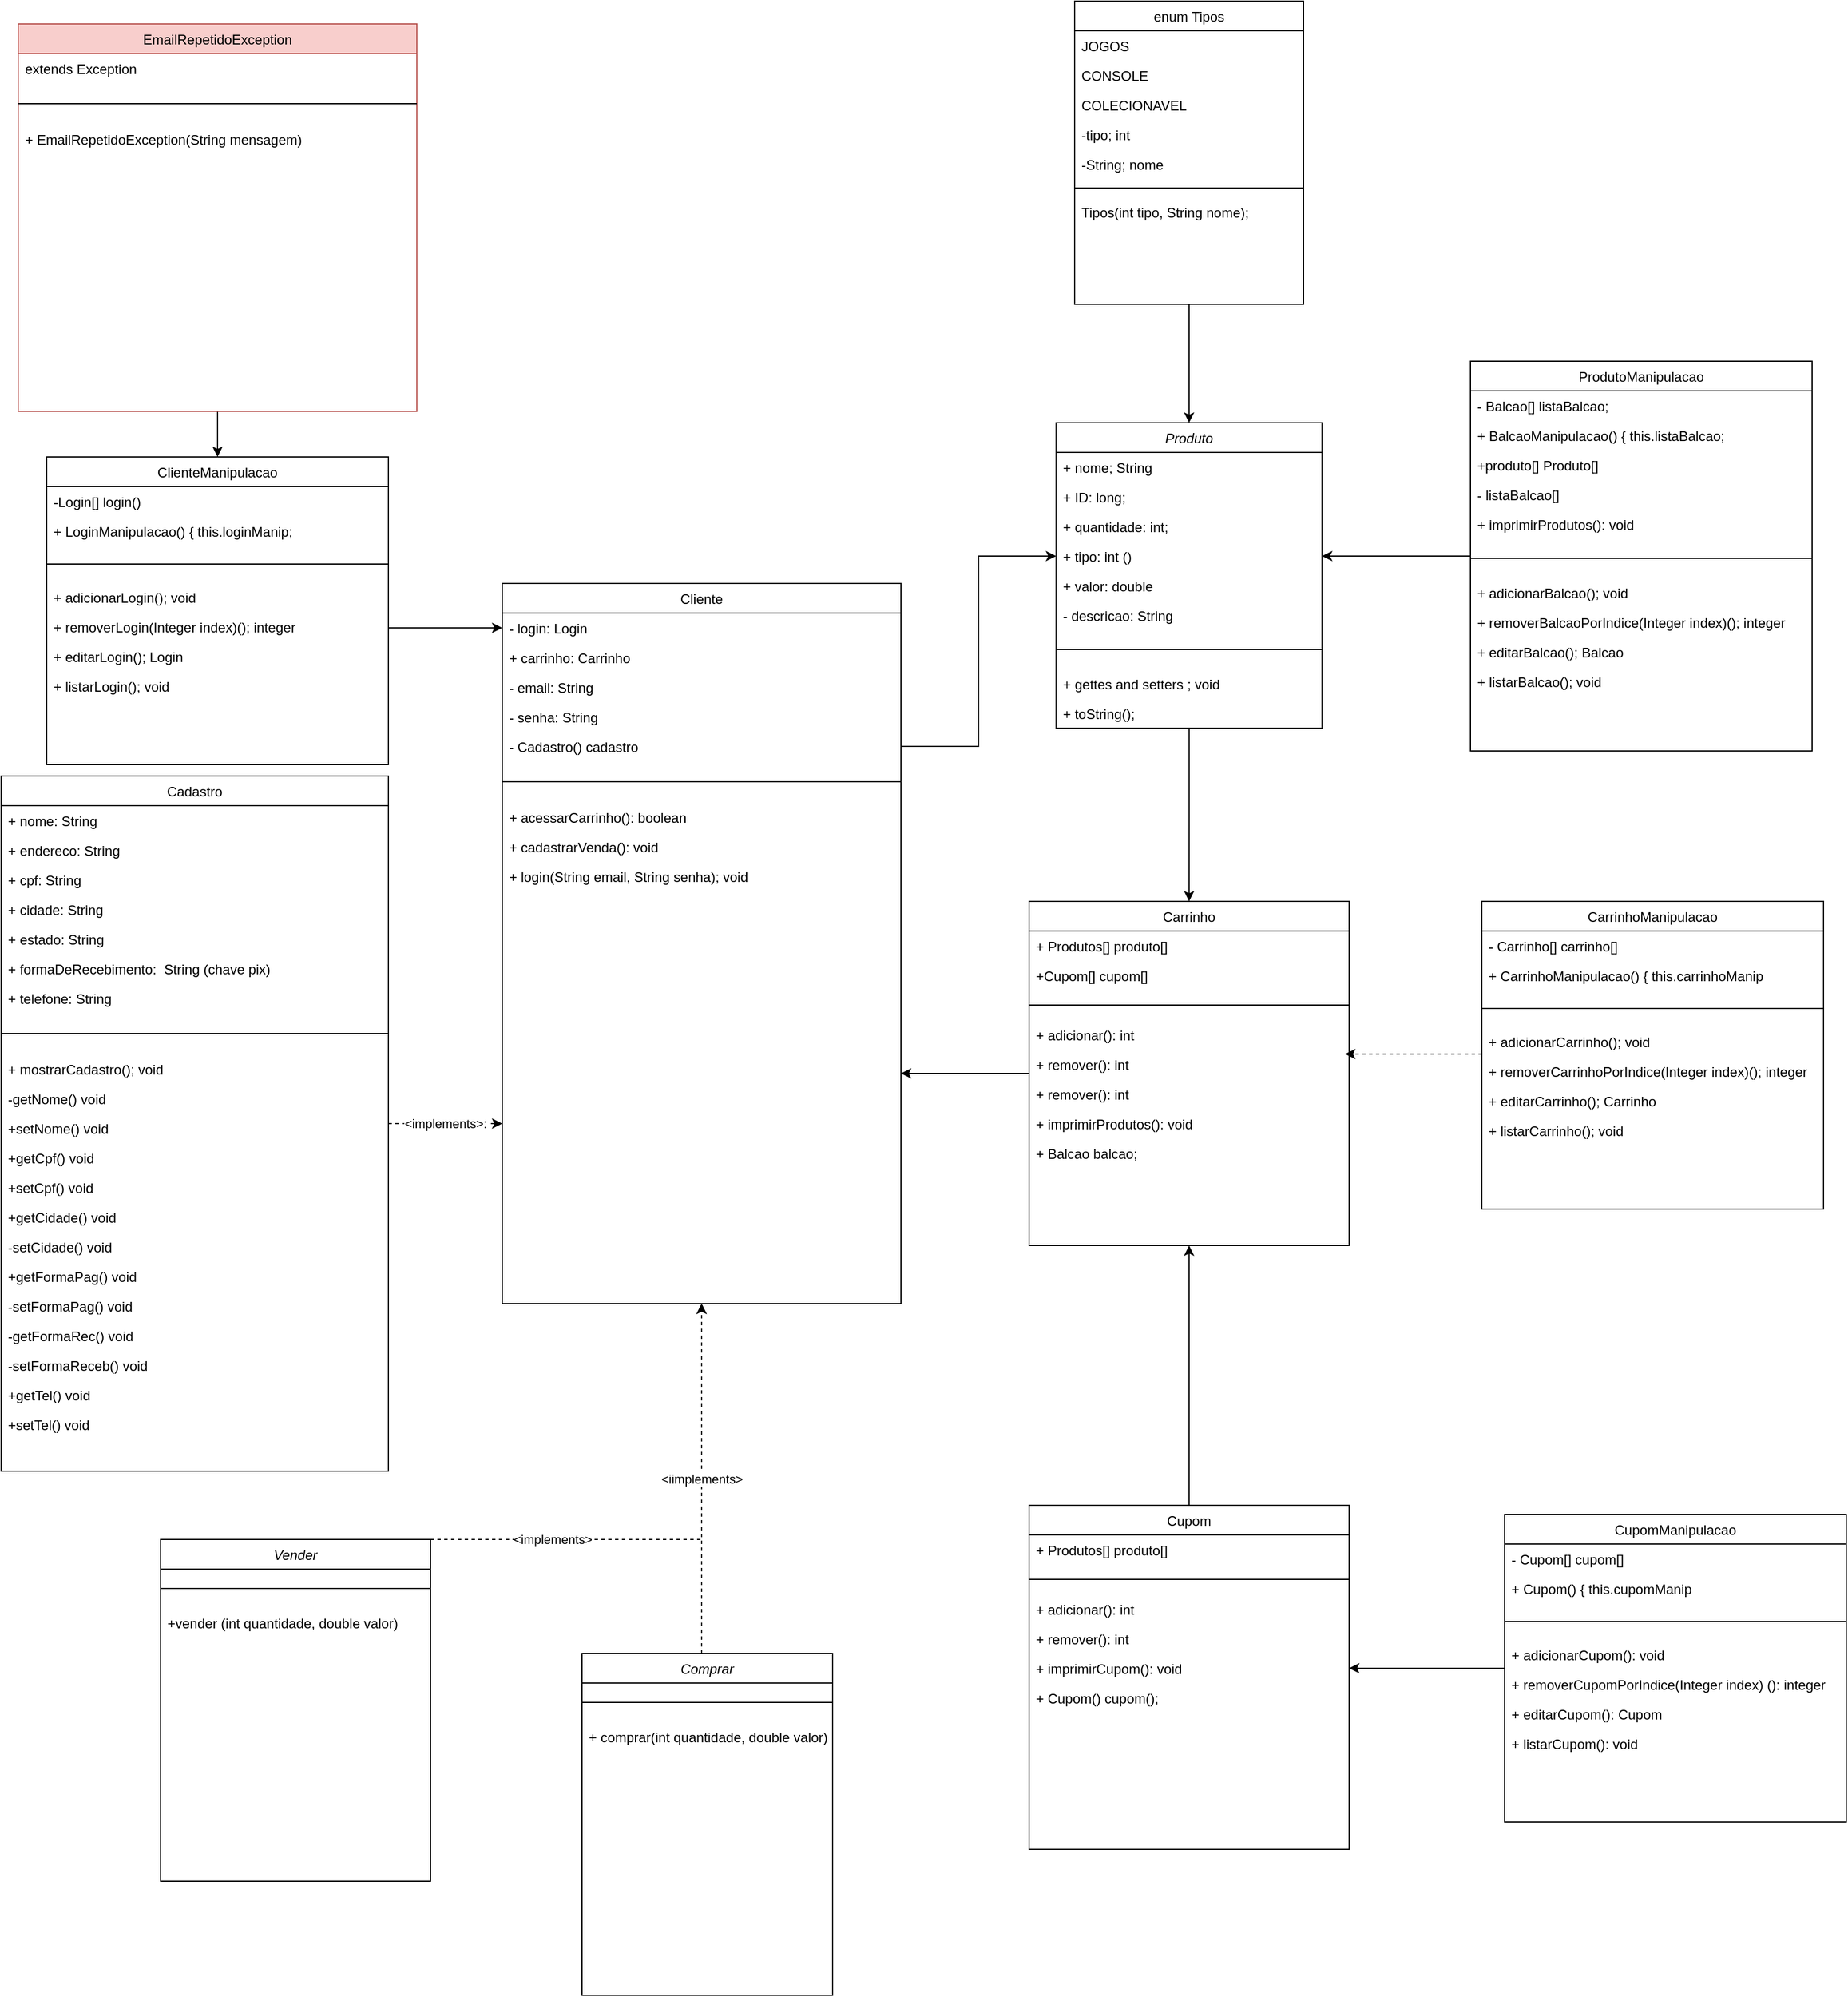 <mxfile version="20.4.0" type="github">
  <diagram id="C5RBs43oDa-KdzZeNtuy" name="Page-1">
    <mxGraphModel dx="4691" dy="3228" grid="1" gridSize="10" guides="1" tooltips="1" connect="1" arrows="1" fold="1" page="1" pageScale="1" pageWidth="3300" pageHeight="2339" math="0" shadow="0">
      <root>
        <mxCell id="WIyWlLk6GJQsqaUBKTNV-0" />
        <mxCell id="WIyWlLk6GJQsqaUBKTNV-1" parent="WIyWlLk6GJQsqaUBKTNV-0" />
        <mxCell id="kBdst28I5aQ1oTpQg8cU-42" style="edgeStyle=orthogonalEdgeStyle;rounded=0;orthogonalLoop=1;jettySize=auto;html=1;" edge="1" parent="WIyWlLk6GJQsqaUBKTNV-1" source="JkuJIoE7SBukqdG8tUZ_-12">
          <mxGeometry relative="1" as="geometry">
            <mxPoint x="630" y="151" as="targetPoint" />
          </mxGeometry>
        </mxCell>
        <mxCell id="JkuJIoE7SBukqdG8tUZ_-12" value="Carrinho" style="swimlane;fontStyle=0;align=center;verticalAlign=top;childLayout=stackLayout;horizontal=1;startSize=26;horizontalStack=0;resizeParent=1;resizeLast=0;collapsible=1;marginBottom=0;rounded=0;shadow=0;strokeWidth=1;" parent="WIyWlLk6GJQsqaUBKTNV-1" vertex="1">
          <mxGeometry x="742.5" width="281" height="302" as="geometry">
            <mxRectangle x="550" y="140" width="160" height="26" as="alternateBounds" />
          </mxGeometry>
        </mxCell>
        <mxCell id="JkuJIoE7SBukqdG8tUZ_-14" value="+ Produtos[] produto[]" style="text;align=left;verticalAlign=top;spacingLeft=4;spacingRight=4;overflow=hidden;rotatable=0;points=[[0,0.5],[1,0.5]];portConstraint=eastwest;" parent="JkuJIoE7SBukqdG8tUZ_-12" vertex="1">
          <mxGeometry y="26" width="281" height="26" as="geometry" />
        </mxCell>
        <mxCell id="kBdst28I5aQ1oTpQg8cU-58" value="+Cupom[] cupom[]" style="text;align=left;verticalAlign=top;spacingLeft=4;spacingRight=4;overflow=hidden;rotatable=0;points=[[0,0.5],[1,0.5]];portConstraint=eastwest;" vertex="1" parent="JkuJIoE7SBukqdG8tUZ_-12">
          <mxGeometry y="52" width="281" height="26" as="geometry" />
        </mxCell>
        <mxCell id="JkuJIoE7SBukqdG8tUZ_-16" value="" style="line;html=1;strokeWidth=1;align=left;verticalAlign=middle;spacingTop=-1;spacingLeft=3;spacingRight=3;rotatable=0;labelPosition=right;points=[];portConstraint=eastwest;" parent="JkuJIoE7SBukqdG8tUZ_-12" vertex="1">
          <mxGeometry y="78" width="281" height="26" as="geometry" />
        </mxCell>
        <mxCell id="JkuJIoE7SBukqdG8tUZ_-17" value="+ adicionar(): int" style="text;align=left;verticalAlign=top;spacingLeft=4;spacingRight=4;overflow=hidden;rotatable=0;points=[[0,0.5],[1,0.5]];portConstraint=eastwest;" parent="JkuJIoE7SBukqdG8tUZ_-12" vertex="1">
          <mxGeometry y="104" width="281" height="26" as="geometry" />
        </mxCell>
        <mxCell id="kBdst28I5aQ1oTpQg8cU-73" value="+ remover(): int" style="text;align=left;verticalAlign=top;spacingLeft=4;spacingRight=4;overflow=hidden;rotatable=0;points=[[0,0.5],[1,0.5]];portConstraint=eastwest;" vertex="1" parent="JkuJIoE7SBukqdG8tUZ_-12">
          <mxGeometry y="130" width="281" height="26" as="geometry" />
        </mxCell>
        <mxCell id="JkuJIoE7SBukqdG8tUZ_-18" value="+ remover(): int" style="text;align=left;verticalAlign=top;spacingLeft=4;spacingRight=4;overflow=hidden;rotatable=0;points=[[0,0.5],[1,0.5]];portConstraint=eastwest;" parent="JkuJIoE7SBukqdG8tUZ_-12" vertex="1">
          <mxGeometry y="156" width="281" height="26" as="geometry" />
        </mxCell>
        <mxCell id="JkuJIoE7SBukqdG8tUZ_-19" value="+ imprimirProdutos(): void" style="text;align=left;verticalAlign=top;spacingLeft=4;spacingRight=4;overflow=hidden;rotatable=0;points=[[0,0.5],[1,0.5]];portConstraint=eastwest;" parent="JkuJIoE7SBukqdG8tUZ_-12" vertex="1">
          <mxGeometry y="182" width="281" height="26" as="geometry" />
        </mxCell>
        <mxCell id="iqWXhcP6Gmm81lYTE9qX-54" value="+ Balcao balcao;" style="text;align=left;verticalAlign=top;spacingLeft=4;spacingRight=4;overflow=hidden;rotatable=0;points=[[0,0.5],[1,0.5]];portConstraint=eastwest;" parent="JkuJIoE7SBukqdG8tUZ_-12" vertex="1">
          <mxGeometry y="208" width="281" height="26" as="geometry" />
        </mxCell>
        <mxCell id="kBdst28I5aQ1oTpQg8cU-48" style="edgeStyle=orthogonalEdgeStyle;rounded=0;orthogonalLoop=1;jettySize=auto;html=1;" edge="1" parent="WIyWlLk6GJQsqaUBKTNV-1" source="JkuJIoE7SBukqdG8tUZ_-20" target="JkuJIoE7SBukqdG8tUZ_-12">
          <mxGeometry relative="1" as="geometry" />
        </mxCell>
        <mxCell id="JkuJIoE7SBukqdG8tUZ_-20" value="Produto" style="swimlane;fontStyle=2;align=center;verticalAlign=top;childLayout=stackLayout;horizontal=1;startSize=26;horizontalStack=0;resizeParent=1;resizeLast=0;collapsible=1;marginBottom=0;rounded=0;shadow=0;strokeWidth=1;" parent="WIyWlLk6GJQsqaUBKTNV-1" vertex="1">
          <mxGeometry x="766.25" y="-420" width="233.5" height="268" as="geometry">
            <mxRectangle x="230" y="140" width="160" height="26" as="alternateBounds" />
          </mxGeometry>
        </mxCell>
        <mxCell id="JkuJIoE7SBukqdG8tUZ_-21" value="+ nome; String" style="text;align=left;verticalAlign=top;spacingLeft=4;spacingRight=4;overflow=hidden;rotatable=0;points=[[0,0.5],[1,0.5]];portConstraint=eastwest;" parent="JkuJIoE7SBukqdG8tUZ_-20" vertex="1">
          <mxGeometry y="26" width="233.5" height="26" as="geometry" />
        </mxCell>
        <mxCell id="JkuJIoE7SBukqdG8tUZ_-22" value="+ ID: long;" style="text;align=left;verticalAlign=top;spacingLeft=4;spacingRight=4;overflow=hidden;rotatable=0;points=[[0,0.5],[1,0.5]];portConstraint=eastwest;rounded=0;shadow=0;html=0;" parent="JkuJIoE7SBukqdG8tUZ_-20" vertex="1">
          <mxGeometry y="52" width="233.5" height="26" as="geometry" />
        </mxCell>
        <mxCell id="JkuJIoE7SBukqdG8tUZ_-23" value="+ quantidade: int;" style="text;align=left;verticalAlign=top;spacingLeft=4;spacingRight=4;overflow=hidden;rotatable=0;points=[[0,0.5],[1,0.5]];portConstraint=eastwest;rounded=0;shadow=0;html=0;" parent="JkuJIoE7SBukqdG8tUZ_-20" vertex="1">
          <mxGeometry y="78" width="233.5" height="26" as="geometry" />
        </mxCell>
        <mxCell id="JkuJIoE7SBukqdG8tUZ_-24" value="+ tipo: int ()" style="text;align=left;verticalAlign=top;spacingLeft=4;spacingRight=4;overflow=hidden;rotatable=0;points=[[0,0.5],[1,0.5]];portConstraint=eastwest;rounded=0;shadow=0;html=0;" parent="JkuJIoE7SBukqdG8tUZ_-20" vertex="1">
          <mxGeometry y="104" width="233.5" height="26" as="geometry" />
        </mxCell>
        <mxCell id="JkuJIoE7SBukqdG8tUZ_-25" value="+ valor: double" style="text;align=left;verticalAlign=top;spacingLeft=4;spacingRight=4;overflow=hidden;rotatable=0;points=[[0,0.5],[1,0.5]];portConstraint=eastwest;rounded=0;shadow=0;html=0;" parent="JkuJIoE7SBukqdG8tUZ_-20" vertex="1">
          <mxGeometry y="130" width="233.5" height="26" as="geometry" />
        </mxCell>
        <mxCell id="JkuJIoE7SBukqdG8tUZ_-2" value="- descricao: String" style="text;align=left;verticalAlign=top;spacingLeft=4;spacingRight=4;overflow=hidden;rotatable=0;points=[[0,0.5],[1,0.5]];portConstraint=eastwest;" parent="JkuJIoE7SBukqdG8tUZ_-20" vertex="1">
          <mxGeometry y="156" width="233.5" height="26" as="geometry" />
        </mxCell>
        <mxCell id="JkuJIoE7SBukqdG8tUZ_-26" value="" style="line;html=1;strokeWidth=1;align=left;verticalAlign=middle;spacingTop=-1;spacingLeft=3;spacingRight=3;rotatable=0;labelPosition=right;points=[];portConstraint=eastwest;" parent="JkuJIoE7SBukqdG8tUZ_-20" vertex="1">
          <mxGeometry y="182" width="233.5" height="34" as="geometry" />
        </mxCell>
        <mxCell id="nwzno8uzd7vZPeXobcwK-57" value="+ gettes and setters ; void" style="text;align=left;verticalAlign=top;spacingLeft=4;spacingRight=4;overflow=hidden;rotatable=0;points=[[0,0.5],[1,0.5]];portConstraint=eastwest;" parent="JkuJIoE7SBukqdG8tUZ_-20" vertex="1">
          <mxGeometry y="216" width="233.5" height="26" as="geometry" />
        </mxCell>
        <mxCell id="nwzno8uzd7vZPeXobcwK-58" value="+ toString();" style="text;align=left;verticalAlign=top;spacingLeft=4;spacingRight=4;overflow=hidden;rotatable=0;points=[[0,0.5],[1,0.5]];portConstraint=eastwest;" parent="JkuJIoE7SBukqdG8tUZ_-20" vertex="1">
          <mxGeometry y="242" width="233.5" height="26" as="geometry" />
        </mxCell>
        <mxCell id="JkuJIoE7SBukqdG8tUZ_-28" value="Cliente" style="swimlane;fontStyle=0;align=center;verticalAlign=top;childLayout=stackLayout;horizontal=1;startSize=26;horizontalStack=0;resizeParent=1;resizeLast=0;collapsible=1;marginBottom=0;rounded=0;shadow=0;strokeWidth=1;" parent="WIyWlLk6GJQsqaUBKTNV-1" vertex="1">
          <mxGeometry x="280" y="-279" width="350" height="632" as="geometry">
            <mxRectangle x="550" y="140" width="160" height="26" as="alternateBounds" />
          </mxGeometry>
        </mxCell>
        <mxCell id="iqWXhcP6Gmm81lYTE9qX-86" value="- login: Login" style="text;align=left;verticalAlign=top;spacingLeft=4;spacingRight=4;overflow=hidden;rotatable=0;points=[[0,0.5],[1,0.5]];portConstraint=eastwest;rounded=0;shadow=0;html=0;" parent="JkuJIoE7SBukqdG8tUZ_-28" vertex="1">
          <mxGeometry y="26" width="350" height="26" as="geometry" />
        </mxCell>
        <mxCell id="JkuJIoE7SBukqdG8tUZ_-35" value="+ carrinho: Carrinho" style="text;align=left;verticalAlign=top;spacingLeft=4;spacingRight=4;overflow=hidden;rotatable=0;points=[[0,0.5],[1,0.5]];portConstraint=eastwest;" parent="JkuJIoE7SBukqdG8tUZ_-28" vertex="1">
          <mxGeometry y="52" width="350" height="26" as="geometry" />
        </mxCell>
        <mxCell id="kBdst28I5aQ1oTpQg8cU-45" value="- email: String" style="text;align=left;verticalAlign=top;spacingLeft=4;spacingRight=4;overflow=hidden;rotatable=0;points=[[0,0.5],[1,0.5]];portConstraint=eastwest;rounded=0;shadow=0;html=0;" vertex="1" parent="JkuJIoE7SBukqdG8tUZ_-28">
          <mxGeometry y="78" width="350" height="26" as="geometry" />
        </mxCell>
        <mxCell id="iqWXhcP6Gmm81lYTE9qX-76" value="- senha: String" style="text;align=left;verticalAlign=top;spacingLeft=4;spacingRight=4;overflow=hidden;rotatable=0;points=[[0,0.5],[1,0.5]];portConstraint=eastwest;" parent="JkuJIoE7SBukqdG8tUZ_-28" vertex="1">
          <mxGeometry y="104" width="350" height="26" as="geometry" />
        </mxCell>
        <mxCell id="kBdst28I5aQ1oTpQg8cU-46" value="- Cadastro() cadastro" style="text;align=left;verticalAlign=top;spacingLeft=4;spacingRight=4;overflow=hidden;rotatable=0;points=[[0,0.5],[1,0.5]];portConstraint=eastwest;" vertex="1" parent="JkuJIoE7SBukqdG8tUZ_-28">
          <mxGeometry y="130" width="350" height="26" as="geometry" />
        </mxCell>
        <mxCell id="JkuJIoE7SBukqdG8tUZ_-38" value="" style="line;html=1;strokeWidth=1;align=left;verticalAlign=middle;spacingTop=-1;spacingLeft=3;spacingRight=3;rotatable=0;labelPosition=right;points=[];portConstraint=eastwest;" parent="JkuJIoE7SBukqdG8tUZ_-28" vertex="1">
          <mxGeometry y="156" width="350" height="36" as="geometry" />
        </mxCell>
        <mxCell id="JkuJIoE7SBukqdG8tUZ_-42" value="+ acessarCarrinho(): boolean" style="text;align=left;verticalAlign=top;spacingLeft=4;spacingRight=4;overflow=hidden;rotatable=0;points=[[0,0.5],[1,0.5]];portConstraint=eastwest;" parent="JkuJIoE7SBukqdG8tUZ_-28" vertex="1">
          <mxGeometry y="192" width="350" height="26" as="geometry" />
        </mxCell>
        <mxCell id="JkuJIoE7SBukqdG8tUZ_-43" value="+ cadastrarVenda(): void" style="text;align=left;verticalAlign=top;spacingLeft=4;spacingRight=4;overflow=hidden;rotatable=0;points=[[0,0.5],[1,0.5]];portConstraint=eastwest;" parent="JkuJIoE7SBukqdG8tUZ_-28" vertex="1">
          <mxGeometry y="218" width="350" height="26" as="geometry" />
        </mxCell>
        <mxCell id="iqWXhcP6Gmm81lYTE9qX-31" value="+ login(String email, String senha); void" style="text;align=left;verticalAlign=top;spacingLeft=4;spacingRight=4;overflow=hidden;rotatable=0;points=[[0,0.5],[1,0.5]];portConstraint=eastwest;" parent="JkuJIoE7SBukqdG8tUZ_-28" vertex="1">
          <mxGeometry y="244" width="350" height="26" as="geometry" />
        </mxCell>
        <mxCell id="iqWXhcP6Gmm81lYTE9qX-30" value="&amp;lt;implements&amp;gt;" style="edgeStyle=orthogonalEdgeStyle;rounded=0;orthogonalLoop=1;jettySize=auto;html=1;entryX=0.5;entryY=1;entryDx=0;entryDy=0;dashed=1;" parent="WIyWlLk6GJQsqaUBKTNV-1" source="EZmZFvH6jRL-wL6Aayow-8" target="JkuJIoE7SBukqdG8tUZ_-28" edge="1">
          <mxGeometry x="-0.518" relative="1" as="geometry">
            <Array as="points">
              <mxPoint x="455" y="560" />
            </Array>
            <mxPoint as="offset" />
          </mxGeometry>
        </mxCell>
        <mxCell id="EZmZFvH6jRL-wL6Aayow-8" value="Vender" style="swimlane;fontStyle=2;align=center;verticalAlign=top;childLayout=stackLayout;horizontal=1;startSize=26;horizontalStack=0;resizeParent=1;resizeLast=0;collapsible=1;marginBottom=0;rounded=0;shadow=0;strokeWidth=1;" parent="WIyWlLk6GJQsqaUBKTNV-1" vertex="1">
          <mxGeometry x="-20" y="560" width="237" height="300" as="geometry">
            <mxRectangle x="230" y="140" width="160" height="26" as="alternateBounds" />
          </mxGeometry>
        </mxCell>
        <mxCell id="EZmZFvH6jRL-wL6Aayow-14" value="" style="line;html=1;strokeWidth=1;align=left;verticalAlign=middle;spacingTop=-1;spacingLeft=3;spacingRight=3;rotatable=0;labelPosition=right;points=[];portConstraint=eastwest;" parent="EZmZFvH6jRL-wL6Aayow-8" vertex="1">
          <mxGeometry y="26" width="237" height="34" as="geometry" />
        </mxCell>
        <mxCell id="EZmZFvH6jRL-wL6Aayow-15" value="+vender (int quantidade, double valor)" style="text;align=left;verticalAlign=top;spacingLeft=4;spacingRight=4;overflow=hidden;rotatable=0;points=[[0,0.5],[1,0.5]];portConstraint=eastwest;" parent="EZmZFvH6jRL-wL6Aayow-8" vertex="1">
          <mxGeometry y="60" width="237" height="26" as="geometry" />
        </mxCell>
        <mxCell id="iqWXhcP6Gmm81lYTE9qX-28" value="&amp;lt;iimplements&amp;gt;" style="edgeStyle=orthogonalEdgeStyle;rounded=0;orthogonalLoop=1;jettySize=auto;html=1;entryX=0.5;entryY=1;entryDx=0;entryDy=0;dashed=1;" parent="WIyWlLk6GJQsqaUBKTNV-1" source="iqWXhcP6Gmm81lYTE9qX-25" target="JkuJIoE7SBukqdG8tUZ_-28" edge="1">
          <mxGeometry relative="1" as="geometry">
            <Array as="points">
              <mxPoint x="455" y="480" />
              <mxPoint x="455" y="480" />
            </Array>
          </mxGeometry>
        </mxCell>
        <mxCell id="iqWXhcP6Gmm81lYTE9qX-25" value="Comprar" style="swimlane;fontStyle=2;align=center;verticalAlign=top;childLayout=stackLayout;horizontal=1;startSize=26;horizontalStack=0;resizeParent=1;resizeLast=0;collapsible=1;marginBottom=0;rounded=0;shadow=0;strokeWidth=1;" parent="WIyWlLk6GJQsqaUBKTNV-1" vertex="1">
          <mxGeometry x="350" y="660" width="220" height="300" as="geometry">
            <mxRectangle x="230" y="140" width="160" height="26" as="alternateBounds" />
          </mxGeometry>
        </mxCell>
        <mxCell id="iqWXhcP6Gmm81lYTE9qX-26" value="" style="line;html=1;strokeWidth=1;align=left;verticalAlign=middle;spacingTop=-1;spacingLeft=3;spacingRight=3;rotatable=0;labelPosition=right;points=[];portConstraint=eastwest;" parent="iqWXhcP6Gmm81lYTE9qX-25" vertex="1">
          <mxGeometry y="26" width="220" height="34" as="geometry" />
        </mxCell>
        <mxCell id="iqWXhcP6Gmm81lYTE9qX-27" value="+ comprar(int quantidade, double valor)" style="text;align=left;verticalAlign=top;spacingLeft=4;spacingRight=4;overflow=hidden;rotatable=0;points=[[0,0.5],[1,0.5]];portConstraint=eastwest;" parent="iqWXhcP6Gmm81lYTE9qX-25" vertex="1">
          <mxGeometry y="60" width="220" height="26" as="geometry" />
        </mxCell>
        <mxCell id="kBdst28I5aQ1oTpQg8cU-71" value="&amp;lt;implements&amp;gt;:" style="edgeStyle=orthogonalEdgeStyle;rounded=0;orthogonalLoop=1;jettySize=auto;html=1;entryX=0;entryY=0.75;entryDx=0;entryDy=0;dashed=1;" edge="1" parent="WIyWlLk6GJQsqaUBKTNV-1" source="iqWXhcP6Gmm81lYTE9qX-92" target="JkuJIoE7SBukqdG8tUZ_-28">
          <mxGeometry relative="1" as="geometry">
            <Array as="points">
              <mxPoint x="30" y="195" />
              <mxPoint x="30" y="195" />
            </Array>
          </mxGeometry>
        </mxCell>
        <mxCell id="iqWXhcP6Gmm81lYTE9qX-92" value="Cadastro" style="swimlane;fontStyle=0;align=center;verticalAlign=top;childLayout=stackLayout;horizontal=1;startSize=26;horizontalStack=0;resizeParent=1;resizeLast=0;collapsible=1;marginBottom=0;rounded=0;shadow=0;strokeWidth=1;" parent="WIyWlLk6GJQsqaUBKTNV-1" vertex="1">
          <mxGeometry x="-160" y="-110" width="340" height="610" as="geometry">
            <mxRectangle x="550" y="140" width="160" height="26" as="alternateBounds" />
          </mxGeometry>
        </mxCell>
        <mxCell id="iqWXhcP6Gmm81lYTE9qX-93" value="+ nome: String" style="text;align=left;verticalAlign=top;spacingLeft=4;spacingRight=4;overflow=hidden;rotatable=0;points=[[0,0.5],[1,0.5]];portConstraint=eastwest;rounded=0;shadow=0;html=0;" parent="iqWXhcP6Gmm81lYTE9qX-92" vertex="1">
          <mxGeometry y="26" width="340" height="26" as="geometry" />
        </mxCell>
        <mxCell id="iqWXhcP6Gmm81lYTE9qX-95" value="+ endereco: String" style="text;align=left;verticalAlign=top;spacingLeft=4;spacingRight=4;overflow=hidden;rotatable=0;points=[[0,0.5],[1,0.5]];portConstraint=eastwest;" parent="iqWXhcP6Gmm81lYTE9qX-92" vertex="1">
          <mxGeometry y="52" width="340" height="26" as="geometry" />
        </mxCell>
        <mxCell id="iqWXhcP6Gmm81lYTE9qX-96" value="+ cpf: String" style="text;align=left;verticalAlign=top;spacingLeft=4;spacingRight=4;overflow=hidden;rotatable=0;points=[[0,0.5],[1,0.5]];portConstraint=eastwest;" parent="iqWXhcP6Gmm81lYTE9qX-92" vertex="1">
          <mxGeometry y="78" width="340" height="26" as="geometry" />
        </mxCell>
        <mxCell id="iqWXhcP6Gmm81lYTE9qX-97" value="+ cidade: String" style="text;align=left;verticalAlign=top;spacingLeft=4;spacingRight=4;overflow=hidden;rotatable=0;points=[[0,0.5],[1,0.5]];portConstraint=eastwest;" parent="iqWXhcP6Gmm81lYTE9qX-92" vertex="1">
          <mxGeometry y="104" width="340" height="26" as="geometry" />
        </mxCell>
        <mxCell id="iqWXhcP6Gmm81lYTE9qX-98" value="+ estado: String" style="text;align=left;verticalAlign=top;spacingLeft=4;spacingRight=4;overflow=hidden;rotatable=0;points=[[0,0.5],[1,0.5]];portConstraint=eastwest;" parent="iqWXhcP6Gmm81lYTE9qX-92" vertex="1">
          <mxGeometry y="130" width="340" height="26" as="geometry" />
        </mxCell>
        <mxCell id="iqWXhcP6Gmm81lYTE9qX-101" value="+ formaDeRecebimento:  String (chave pix)" style="text;align=left;verticalAlign=top;spacingLeft=4;spacingRight=4;overflow=hidden;rotatable=0;points=[[0,0.5],[1,0.5]];portConstraint=eastwest;" parent="iqWXhcP6Gmm81lYTE9qX-92" vertex="1">
          <mxGeometry y="156" width="340" height="26" as="geometry" />
        </mxCell>
        <mxCell id="iqWXhcP6Gmm81lYTE9qX-102" value="+ telefone: String" style="text;align=left;verticalAlign=top;spacingLeft=4;spacingRight=4;overflow=hidden;rotatable=0;points=[[0,0.5],[1,0.5]];portConstraint=eastwest;" parent="iqWXhcP6Gmm81lYTE9qX-92" vertex="1">
          <mxGeometry y="182" width="340" height="26" as="geometry" />
        </mxCell>
        <mxCell id="iqWXhcP6Gmm81lYTE9qX-104" value="" style="line;html=1;strokeWidth=1;align=left;verticalAlign=middle;spacingTop=-1;spacingLeft=3;spacingRight=3;rotatable=0;labelPosition=right;points=[];portConstraint=eastwest;" parent="iqWXhcP6Gmm81lYTE9qX-92" vertex="1">
          <mxGeometry y="208" width="340" height="36" as="geometry" />
        </mxCell>
        <mxCell id="iqWXhcP6Gmm81lYTE9qX-106" value="+ mostrarCadastro(); void" style="text;align=left;verticalAlign=top;spacingLeft=4;spacingRight=4;overflow=hidden;rotatable=0;points=[[0,0.5],[1,0.5]];portConstraint=eastwest;" parent="iqWXhcP6Gmm81lYTE9qX-92" vertex="1">
          <mxGeometry y="244" width="340" height="26" as="geometry" />
        </mxCell>
        <mxCell id="kBdst28I5aQ1oTpQg8cU-0" value="-getNome() void" style="text;align=left;verticalAlign=top;spacingLeft=4;spacingRight=4;overflow=hidden;rotatable=0;points=[[0,0.5],[1,0.5]];portConstraint=eastwest;" vertex="1" parent="iqWXhcP6Gmm81lYTE9qX-92">
          <mxGeometry y="270" width="340" height="26" as="geometry" />
        </mxCell>
        <mxCell id="kBdst28I5aQ1oTpQg8cU-1" value="+setNome() void" style="text;align=left;verticalAlign=top;spacingLeft=4;spacingRight=4;overflow=hidden;rotatable=0;points=[[0,0.5],[1,0.5]];portConstraint=eastwest;" vertex="1" parent="iqWXhcP6Gmm81lYTE9qX-92">
          <mxGeometry y="296" width="340" height="26" as="geometry" />
        </mxCell>
        <mxCell id="kBdst28I5aQ1oTpQg8cU-2" value="+getCpf() void" style="text;align=left;verticalAlign=top;spacingLeft=4;spacingRight=4;overflow=hidden;rotatable=0;points=[[0,0.5],[1,0.5]];portConstraint=eastwest;" vertex="1" parent="iqWXhcP6Gmm81lYTE9qX-92">
          <mxGeometry y="322" width="340" height="26" as="geometry" />
        </mxCell>
        <mxCell id="kBdst28I5aQ1oTpQg8cU-3" value="+setCpf() void" style="text;align=left;verticalAlign=top;spacingLeft=4;spacingRight=4;overflow=hidden;rotatable=0;points=[[0,0.5],[1,0.5]];portConstraint=eastwest;" vertex="1" parent="iqWXhcP6Gmm81lYTE9qX-92">
          <mxGeometry y="348" width="340" height="26" as="geometry" />
        </mxCell>
        <mxCell id="kBdst28I5aQ1oTpQg8cU-4" value="+getCidade() void" style="text;align=left;verticalAlign=top;spacingLeft=4;spacingRight=4;overflow=hidden;rotatable=0;points=[[0,0.5],[1,0.5]];portConstraint=eastwest;" vertex="1" parent="iqWXhcP6Gmm81lYTE9qX-92">
          <mxGeometry y="374" width="340" height="26" as="geometry" />
        </mxCell>
        <mxCell id="kBdst28I5aQ1oTpQg8cU-5" value="-setCidade() void" style="text;align=left;verticalAlign=top;spacingLeft=4;spacingRight=4;overflow=hidden;rotatable=0;points=[[0,0.5],[1,0.5]];portConstraint=eastwest;" vertex="1" parent="iqWXhcP6Gmm81lYTE9qX-92">
          <mxGeometry y="400" width="340" height="26" as="geometry" />
        </mxCell>
        <mxCell id="kBdst28I5aQ1oTpQg8cU-6" value="+getFormaPag() void" style="text;align=left;verticalAlign=top;spacingLeft=4;spacingRight=4;overflow=hidden;rotatable=0;points=[[0,0.5],[1,0.5]];portConstraint=eastwest;" vertex="1" parent="iqWXhcP6Gmm81lYTE9qX-92">
          <mxGeometry y="426" width="340" height="26" as="geometry" />
        </mxCell>
        <mxCell id="kBdst28I5aQ1oTpQg8cU-7" value="-setFormaPag() void" style="text;align=left;verticalAlign=top;spacingLeft=4;spacingRight=4;overflow=hidden;rotatable=0;points=[[0,0.5],[1,0.5]];portConstraint=eastwest;" vertex="1" parent="iqWXhcP6Gmm81lYTE9qX-92">
          <mxGeometry y="452" width="340" height="26" as="geometry" />
        </mxCell>
        <mxCell id="kBdst28I5aQ1oTpQg8cU-8" value="-getFormaRec() void" style="text;align=left;verticalAlign=top;spacingLeft=4;spacingRight=4;overflow=hidden;rotatable=0;points=[[0,0.5],[1,0.5]];portConstraint=eastwest;" vertex="1" parent="iqWXhcP6Gmm81lYTE9qX-92">
          <mxGeometry y="478" width="340" height="26" as="geometry" />
        </mxCell>
        <mxCell id="kBdst28I5aQ1oTpQg8cU-9" value="-setFormaReceb() void" style="text;align=left;verticalAlign=top;spacingLeft=4;spacingRight=4;overflow=hidden;rotatable=0;points=[[0,0.5],[1,0.5]];portConstraint=eastwest;" vertex="1" parent="iqWXhcP6Gmm81lYTE9qX-92">
          <mxGeometry y="504" width="340" height="26" as="geometry" />
        </mxCell>
        <mxCell id="kBdst28I5aQ1oTpQg8cU-10" value="+getTel() void" style="text;align=left;verticalAlign=top;spacingLeft=4;spacingRight=4;overflow=hidden;rotatable=0;points=[[0,0.5],[1,0.5]];portConstraint=eastwest;" vertex="1" parent="iqWXhcP6Gmm81lYTE9qX-92">
          <mxGeometry y="530" width="340" height="26" as="geometry" />
        </mxCell>
        <mxCell id="kBdst28I5aQ1oTpQg8cU-11" value="+setTel() void" style="text;align=left;verticalAlign=top;spacingLeft=4;spacingRight=4;overflow=hidden;rotatable=0;points=[[0,0.5],[1,0.5]];portConstraint=eastwest;" vertex="1" parent="iqWXhcP6Gmm81lYTE9qX-92">
          <mxGeometry y="556" width="340" height="26" as="geometry" />
        </mxCell>
        <mxCell id="kBdst28I5aQ1oTpQg8cU-68" style="edgeStyle=orthogonalEdgeStyle;rounded=0;orthogonalLoop=1;jettySize=auto;html=1;entryX=0.5;entryY=0;entryDx=0;entryDy=0;" edge="1" parent="WIyWlLk6GJQsqaUBKTNV-1" source="nwzno8uzd7vZPeXobcwK-21" target="JkuJIoE7SBukqdG8tUZ_-20">
          <mxGeometry relative="1" as="geometry" />
        </mxCell>
        <mxCell id="nwzno8uzd7vZPeXobcwK-21" value="enum Tipos" style="swimlane;fontStyle=0;align=center;verticalAlign=top;childLayout=stackLayout;horizontal=1;startSize=26;horizontalStack=0;resizeParent=1;resizeLast=0;collapsible=1;marginBottom=0;rounded=0;shadow=0;strokeWidth=1;" parent="WIyWlLk6GJQsqaUBKTNV-1" vertex="1">
          <mxGeometry x="782.5" y="-790" width="201" height="266" as="geometry">
            <mxRectangle x="130" y="380" width="160" height="26" as="alternateBounds" />
          </mxGeometry>
        </mxCell>
        <mxCell id="nwzno8uzd7vZPeXobcwK-22" value="JOGOS" style="text;align=left;verticalAlign=top;spacingLeft=4;spacingRight=4;overflow=hidden;rotatable=0;points=[[0,0.5],[1,0.5]];portConstraint=eastwest;" parent="nwzno8uzd7vZPeXobcwK-21" vertex="1">
          <mxGeometry y="26" width="201" height="26" as="geometry" />
        </mxCell>
        <mxCell id="nwzno8uzd7vZPeXobcwK-23" value="CONSOLE&#xa;" style="text;align=left;verticalAlign=top;spacingLeft=4;spacingRight=4;overflow=hidden;rotatable=0;points=[[0,0.5],[1,0.5]];portConstraint=eastwest;" parent="nwzno8uzd7vZPeXobcwK-21" vertex="1">
          <mxGeometry y="52" width="201" height="26" as="geometry" />
        </mxCell>
        <mxCell id="nwzno8uzd7vZPeXobcwK-24" value="COLECIONAVEL" style="text;align=left;verticalAlign=top;spacingLeft=4;spacingRight=4;overflow=hidden;rotatable=0;points=[[0,0.5],[1,0.5]];portConstraint=eastwest;" parent="nwzno8uzd7vZPeXobcwK-21" vertex="1">
          <mxGeometry y="78" width="201" height="26" as="geometry" />
        </mxCell>
        <mxCell id="nwzno8uzd7vZPeXobcwK-28" value="-tipo; int" style="text;align=left;verticalAlign=top;spacingLeft=4;spacingRight=4;overflow=hidden;rotatable=0;points=[[0,0.5],[1,0.5]];portConstraint=eastwest;" parent="nwzno8uzd7vZPeXobcwK-21" vertex="1">
          <mxGeometry y="104" width="201" height="26" as="geometry" />
        </mxCell>
        <mxCell id="nwzno8uzd7vZPeXobcwK-29" value="-String; nome" style="text;align=left;verticalAlign=top;spacingLeft=4;spacingRight=4;overflow=hidden;rotatable=0;points=[[0,0.5],[1,0.5]];portConstraint=eastwest;" parent="nwzno8uzd7vZPeXobcwK-21" vertex="1">
          <mxGeometry y="130" width="201" height="26" as="geometry" />
        </mxCell>
        <mxCell id="nwzno8uzd7vZPeXobcwK-25" value="" style="line;html=1;strokeWidth=1;align=left;verticalAlign=middle;spacingTop=-1;spacingLeft=3;spacingRight=3;rotatable=0;labelPosition=right;points=[];portConstraint=eastwest;" parent="nwzno8uzd7vZPeXobcwK-21" vertex="1">
          <mxGeometry y="156" width="201" height="16" as="geometry" />
        </mxCell>
        <mxCell id="nwzno8uzd7vZPeXobcwK-26" value="Tipos(int tipo, String nome);" style="text;align=left;verticalAlign=top;spacingLeft=4;spacingRight=4;overflow=hidden;rotatable=0;points=[[0,0.5],[1,0.5]];portConstraint=eastwest;" parent="nwzno8uzd7vZPeXobcwK-21" vertex="1">
          <mxGeometry y="172" width="201" height="26" as="geometry" />
        </mxCell>
        <mxCell id="nwzno8uzd7vZPeXobcwK-59" style="edgeStyle=orthogonalEdgeStyle;rounded=0;orthogonalLoop=1;jettySize=auto;html=1;entryX=0.5;entryY=0;entryDx=0;entryDy=0;" parent="WIyWlLk6GJQsqaUBKTNV-1" source="nwzno8uzd7vZPeXobcwK-43" edge="1" target="kBdst28I5aQ1oTpQg8cU-24">
          <mxGeometry relative="1" as="geometry">
            <mxPoint x="430" y="-280" as="targetPoint" />
          </mxGeometry>
        </mxCell>
        <mxCell id="nwzno8uzd7vZPeXobcwK-43" value="EmailRepetidoException" style="swimlane;fontStyle=0;align=center;verticalAlign=top;childLayout=stackLayout;horizontal=1;startSize=26;horizontalStack=0;resizeParent=1;resizeLast=0;collapsible=1;marginBottom=0;rounded=0;shadow=0;strokeWidth=1;fillColor=#f8cecc;strokeColor=#b85450;" parent="WIyWlLk6GJQsqaUBKTNV-1" vertex="1">
          <mxGeometry x="-145" y="-770" width="350" height="340" as="geometry">
            <mxRectangle x="550" y="140" width="160" height="26" as="alternateBounds" />
          </mxGeometry>
        </mxCell>
        <mxCell id="nwzno8uzd7vZPeXobcwK-56" value="extends Exception" style="text;align=left;verticalAlign=top;spacingLeft=4;spacingRight=4;overflow=hidden;rotatable=0;points=[[0,0.5],[1,0.5]];portConstraint=eastwest;" parent="nwzno8uzd7vZPeXobcwK-43" vertex="1">
          <mxGeometry y="26" width="350" height="26" as="geometry" />
        </mxCell>
        <mxCell id="nwzno8uzd7vZPeXobcwK-53" value="" style="line;html=1;strokeWidth=1;align=left;verticalAlign=middle;spacingTop=-1;spacingLeft=3;spacingRight=3;rotatable=0;labelPosition=right;points=[];portConstraint=eastwest;" parent="nwzno8uzd7vZPeXobcwK-43" vertex="1">
          <mxGeometry y="52" width="350" height="36" as="geometry" />
        </mxCell>
        <mxCell id="nwzno8uzd7vZPeXobcwK-55" value="+ EmailRepetidoException(String mensagem)" style="text;align=left;verticalAlign=top;spacingLeft=4;spacingRight=4;overflow=hidden;rotatable=0;points=[[0,0.5],[1,0.5]];portConstraint=eastwest;" parent="nwzno8uzd7vZPeXobcwK-43" vertex="1">
          <mxGeometry y="88" width="350" height="26" as="geometry" />
        </mxCell>
        <mxCell id="kBdst28I5aQ1oTpQg8cU-70" style="edgeStyle=orthogonalEdgeStyle;rounded=0;orthogonalLoop=1;jettySize=auto;html=1;entryX=0;entryY=0.5;entryDx=0;entryDy=0;" edge="1" parent="WIyWlLk6GJQsqaUBKTNV-1" source="kBdst28I5aQ1oTpQg8cU-24" target="iqWXhcP6Gmm81lYTE9qX-86">
          <mxGeometry relative="1" as="geometry">
            <Array as="points">
              <mxPoint x="190" y="-240" />
              <mxPoint x="190" y="-240" />
            </Array>
          </mxGeometry>
        </mxCell>
        <mxCell id="kBdst28I5aQ1oTpQg8cU-24" value="ClienteManipulacao" style="swimlane;fontStyle=0;align=center;verticalAlign=top;childLayout=stackLayout;horizontal=1;startSize=26;horizontalStack=0;resizeParent=1;resizeLast=0;collapsible=1;marginBottom=0;rounded=0;shadow=0;strokeWidth=1;" vertex="1" parent="WIyWlLk6GJQsqaUBKTNV-1">
          <mxGeometry x="-120" y="-390" width="300" height="270" as="geometry">
            <mxRectangle x="550" y="140" width="160" height="26" as="alternateBounds" />
          </mxGeometry>
        </mxCell>
        <mxCell id="kBdst28I5aQ1oTpQg8cU-25" value="-Login[] login()" style="text;align=left;verticalAlign=top;spacingLeft=4;spacingRight=4;overflow=hidden;rotatable=0;points=[[0,0.5],[1,0.5]];portConstraint=eastwest;rounded=0;shadow=0;html=0;" vertex="1" parent="kBdst28I5aQ1oTpQg8cU-24">
          <mxGeometry y="26" width="300" height="26" as="geometry" />
        </mxCell>
        <mxCell id="kBdst28I5aQ1oTpQg8cU-26" value="+ LoginManipulacao() { this.loginManip;" style="text;align=left;verticalAlign=top;spacingLeft=4;spacingRight=4;overflow=hidden;rotatable=0;points=[[0,0.5],[1,0.5]];portConstraint=eastwest;rounded=0;shadow=0;html=0;" vertex="1" parent="kBdst28I5aQ1oTpQg8cU-24">
          <mxGeometry y="52" width="300" height="26" as="geometry" />
        </mxCell>
        <mxCell id="kBdst28I5aQ1oTpQg8cU-27" value="" style="line;html=1;strokeWidth=1;align=left;verticalAlign=middle;spacingTop=-1;spacingLeft=3;spacingRight=3;rotatable=0;labelPosition=right;points=[];portConstraint=eastwest;" vertex="1" parent="kBdst28I5aQ1oTpQg8cU-24">
          <mxGeometry y="78" width="300" height="32" as="geometry" />
        </mxCell>
        <mxCell id="kBdst28I5aQ1oTpQg8cU-28" value="+ adicionarLogin(); void" style="text;align=left;verticalAlign=top;spacingLeft=4;spacingRight=4;overflow=hidden;rotatable=0;points=[[0,0.5],[1,0.5]];portConstraint=eastwest;" vertex="1" parent="kBdst28I5aQ1oTpQg8cU-24">
          <mxGeometry y="110" width="300" height="26" as="geometry" />
        </mxCell>
        <mxCell id="kBdst28I5aQ1oTpQg8cU-29" value="+ removerLogin(Integer index)(); integer" style="text;align=left;verticalAlign=top;spacingLeft=4;spacingRight=4;overflow=hidden;rotatable=0;points=[[0,0.5],[1,0.5]];portConstraint=eastwest;" vertex="1" parent="kBdst28I5aQ1oTpQg8cU-24">
          <mxGeometry y="136" width="300" height="26" as="geometry" />
        </mxCell>
        <mxCell id="kBdst28I5aQ1oTpQg8cU-30" value="+ editarLogin(); Login" style="text;align=left;verticalAlign=top;spacingLeft=4;spacingRight=4;overflow=hidden;rotatable=0;points=[[0,0.5],[1,0.5]];portConstraint=eastwest;" vertex="1" parent="kBdst28I5aQ1oTpQg8cU-24">
          <mxGeometry y="162" width="300" height="26" as="geometry" />
        </mxCell>
        <mxCell id="kBdst28I5aQ1oTpQg8cU-31" value="+ listarLogin(); void" style="text;align=left;verticalAlign=top;spacingLeft=4;spacingRight=4;overflow=hidden;rotatable=0;points=[[0,0.5],[1,0.5]];portConstraint=eastwest;" vertex="1" parent="kBdst28I5aQ1oTpQg8cU-24">
          <mxGeometry y="188" width="300" height="26" as="geometry" />
        </mxCell>
        <mxCell id="kBdst28I5aQ1oTpQg8cU-74" style="edgeStyle=orthogonalEdgeStyle;rounded=0;orthogonalLoop=1;jettySize=auto;html=1;dashed=1;" edge="1" parent="WIyWlLk6GJQsqaUBKTNV-1" source="kBdst28I5aQ1oTpQg8cU-33">
          <mxGeometry relative="1" as="geometry">
            <mxPoint x="1020" y="134" as="targetPoint" />
            <Array as="points">
              <mxPoint x="1080" y="134" />
              <mxPoint x="1080" y="134" />
            </Array>
          </mxGeometry>
        </mxCell>
        <mxCell id="kBdst28I5aQ1oTpQg8cU-33" value="CarrinhoManipulacao" style="swimlane;fontStyle=0;align=center;verticalAlign=top;childLayout=stackLayout;horizontal=1;startSize=26;horizontalStack=0;resizeParent=1;resizeLast=0;collapsible=1;marginBottom=0;rounded=0;shadow=0;strokeWidth=1;" vertex="1" parent="WIyWlLk6GJQsqaUBKTNV-1">
          <mxGeometry x="1140" width="300" height="270" as="geometry">
            <mxRectangle x="550" y="140" width="160" height="26" as="alternateBounds" />
          </mxGeometry>
        </mxCell>
        <mxCell id="kBdst28I5aQ1oTpQg8cU-34" value="- Carrinho[] carrinho[]" style="text;align=left;verticalAlign=top;spacingLeft=4;spacingRight=4;overflow=hidden;rotatable=0;points=[[0,0.5],[1,0.5]];portConstraint=eastwest;rounded=0;shadow=0;html=0;" vertex="1" parent="kBdst28I5aQ1oTpQg8cU-33">
          <mxGeometry y="26" width="300" height="26" as="geometry" />
        </mxCell>
        <mxCell id="kBdst28I5aQ1oTpQg8cU-35" value="+ CarrinhoManipulacao() { this.carrinhoManip" style="text;align=left;verticalAlign=top;spacingLeft=4;spacingRight=4;overflow=hidden;rotatable=0;points=[[0,0.5],[1,0.5]];portConstraint=eastwest;rounded=0;shadow=0;html=0;" vertex="1" parent="kBdst28I5aQ1oTpQg8cU-33">
          <mxGeometry y="52" width="300" height="26" as="geometry" />
        </mxCell>
        <mxCell id="kBdst28I5aQ1oTpQg8cU-36" value="" style="line;html=1;strokeWidth=1;align=left;verticalAlign=middle;spacingTop=-1;spacingLeft=3;spacingRight=3;rotatable=0;labelPosition=right;points=[];portConstraint=eastwest;" vertex="1" parent="kBdst28I5aQ1oTpQg8cU-33">
          <mxGeometry y="78" width="300" height="32" as="geometry" />
        </mxCell>
        <mxCell id="kBdst28I5aQ1oTpQg8cU-37" value="+ adicionarCarrinho(); void" style="text;align=left;verticalAlign=top;spacingLeft=4;spacingRight=4;overflow=hidden;rotatable=0;points=[[0,0.5],[1,0.5]];portConstraint=eastwest;" vertex="1" parent="kBdst28I5aQ1oTpQg8cU-33">
          <mxGeometry y="110" width="300" height="26" as="geometry" />
        </mxCell>
        <mxCell id="kBdst28I5aQ1oTpQg8cU-38" value="+ removerCarrinhoPorIndice(Integer index)(); integer" style="text;align=left;verticalAlign=top;spacingLeft=4;spacingRight=4;overflow=hidden;rotatable=0;points=[[0,0.5],[1,0.5]];portConstraint=eastwest;" vertex="1" parent="kBdst28I5aQ1oTpQg8cU-33">
          <mxGeometry y="136" width="300" height="26" as="geometry" />
        </mxCell>
        <mxCell id="kBdst28I5aQ1oTpQg8cU-39" value="+ editarCarrinho(); Carrinho" style="text;align=left;verticalAlign=top;spacingLeft=4;spacingRight=4;overflow=hidden;rotatable=0;points=[[0,0.5],[1,0.5]];portConstraint=eastwest;" vertex="1" parent="kBdst28I5aQ1oTpQg8cU-33">
          <mxGeometry y="162" width="300" height="26" as="geometry" />
        </mxCell>
        <mxCell id="kBdst28I5aQ1oTpQg8cU-40" value="+ listarCarrinho(); void" style="text;align=left;verticalAlign=top;spacingLeft=4;spacingRight=4;overflow=hidden;rotatable=0;points=[[0,0.5],[1,0.5]];portConstraint=eastwest;" vertex="1" parent="kBdst28I5aQ1oTpQg8cU-33">
          <mxGeometry y="188" width="300" height="26" as="geometry" />
        </mxCell>
        <mxCell id="kBdst28I5aQ1oTpQg8cU-69" style="edgeStyle=orthogonalEdgeStyle;rounded=0;orthogonalLoop=1;jettySize=auto;html=1;entryX=1;entryY=0.5;entryDx=0;entryDy=0;" edge="1" parent="WIyWlLk6GJQsqaUBKTNV-1" source="iqWXhcP6Gmm81lYTE9qX-36" target="JkuJIoE7SBukqdG8tUZ_-24">
          <mxGeometry relative="1" as="geometry" />
        </mxCell>
        <mxCell id="iqWXhcP6Gmm81lYTE9qX-36" value="ProdutoManipulacao" style="swimlane;fontStyle=0;align=center;verticalAlign=top;childLayout=stackLayout;horizontal=1;startSize=26;horizontalStack=0;resizeParent=1;resizeLast=0;collapsible=1;marginBottom=0;rounded=0;shadow=0;strokeWidth=1;" parent="WIyWlLk6GJQsqaUBKTNV-1" vertex="1">
          <mxGeometry x="1130" y="-474" width="300" height="342" as="geometry">
            <mxRectangle x="550" y="140" width="160" height="26" as="alternateBounds" />
          </mxGeometry>
        </mxCell>
        <mxCell id="iqWXhcP6Gmm81lYTE9qX-44" value="- Balcao[] listaBalcao;" style="text;align=left;verticalAlign=top;spacingLeft=4;spacingRight=4;overflow=hidden;rotatable=0;points=[[0,0.5],[1,0.5]];portConstraint=eastwest;rounded=0;shadow=0;html=0;" parent="iqWXhcP6Gmm81lYTE9qX-36" vertex="1">
          <mxGeometry y="26" width="300" height="26" as="geometry" />
        </mxCell>
        <mxCell id="iqWXhcP6Gmm81lYTE9qX-45" value="+ BalcaoManipulacao() { this.listaBalcao;" style="text;align=left;verticalAlign=top;spacingLeft=4;spacingRight=4;overflow=hidden;rotatable=0;points=[[0,0.5],[1,0.5]];portConstraint=eastwest;rounded=0;shadow=0;html=0;" parent="iqWXhcP6Gmm81lYTE9qX-36" vertex="1">
          <mxGeometry y="52" width="300" height="26" as="geometry" />
        </mxCell>
        <mxCell id="nwzno8uzd7vZPeXobcwK-4" value="+produto[] Produto[]" style="text;align=left;verticalAlign=top;spacingLeft=4;spacingRight=4;overflow=hidden;rotatable=0;points=[[0,0.5],[1,0.5]];portConstraint=eastwest;rounded=0;shadow=0;html=0;" parent="iqWXhcP6Gmm81lYTE9qX-36" vertex="1">
          <mxGeometry y="78" width="300" height="26" as="geometry" />
        </mxCell>
        <mxCell id="nwzno8uzd7vZPeXobcwK-20" value="- listaBalcao[] " style="text;align=left;verticalAlign=top;spacingLeft=4;spacingRight=4;overflow=hidden;rotatable=0;points=[[0,0.5],[1,0.5]];portConstraint=eastwest;" parent="iqWXhcP6Gmm81lYTE9qX-36" vertex="1">
          <mxGeometry y="104" width="300" height="26" as="geometry" />
        </mxCell>
        <mxCell id="nwzno8uzd7vZPeXobcwK-10" value="+ imprimirProdutos(): void" style="text;align=left;verticalAlign=top;spacingLeft=4;spacingRight=4;overflow=hidden;rotatable=0;points=[[0,0.5],[1,0.5]];portConstraint=eastwest;" parent="iqWXhcP6Gmm81lYTE9qX-36" vertex="1">
          <mxGeometry y="130" width="300" height="26" as="geometry" />
        </mxCell>
        <mxCell id="iqWXhcP6Gmm81lYTE9qX-40" value="" style="line;html=1;strokeWidth=1;align=left;verticalAlign=middle;spacingTop=-1;spacingLeft=3;spacingRight=3;rotatable=0;labelPosition=right;points=[];portConstraint=eastwest;" parent="iqWXhcP6Gmm81lYTE9qX-36" vertex="1">
          <mxGeometry y="156" width="300" height="34" as="geometry" />
        </mxCell>
        <mxCell id="iqWXhcP6Gmm81lYTE9qX-46" value="+ adicionarBalcao(); void" style="text;align=left;verticalAlign=top;spacingLeft=4;spacingRight=4;overflow=hidden;rotatable=0;points=[[0,0.5],[1,0.5]];portConstraint=eastwest;" parent="iqWXhcP6Gmm81lYTE9qX-36" vertex="1">
          <mxGeometry y="190" width="300" height="26" as="geometry" />
        </mxCell>
        <mxCell id="iqWXhcP6Gmm81lYTE9qX-47" value="+ removerBalcaoPorIndice(Integer index)(); integer" style="text;align=left;verticalAlign=top;spacingLeft=4;spacingRight=4;overflow=hidden;rotatable=0;points=[[0,0.5],[1,0.5]];portConstraint=eastwest;" parent="iqWXhcP6Gmm81lYTE9qX-36" vertex="1">
          <mxGeometry y="216" width="300" height="26" as="geometry" />
        </mxCell>
        <mxCell id="iqWXhcP6Gmm81lYTE9qX-48" value="+ editarBalcao(); Balcao" style="text;align=left;verticalAlign=top;spacingLeft=4;spacingRight=4;overflow=hidden;rotatable=0;points=[[0,0.5],[1,0.5]];portConstraint=eastwest;" parent="iqWXhcP6Gmm81lYTE9qX-36" vertex="1">
          <mxGeometry y="242" width="300" height="26" as="geometry" />
        </mxCell>
        <mxCell id="iqWXhcP6Gmm81lYTE9qX-49" value="+ listarBalcao(); void" style="text;align=left;verticalAlign=top;spacingLeft=4;spacingRight=4;overflow=hidden;rotatable=0;points=[[0,0.5],[1,0.5]];portConstraint=eastwest;" parent="iqWXhcP6Gmm81lYTE9qX-36" vertex="1">
          <mxGeometry y="268" width="300" height="26" as="geometry" />
        </mxCell>
        <mxCell id="kBdst28I5aQ1oTpQg8cU-49" style="edgeStyle=orthogonalEdgeStyle;rounded=0;orthogonalLoop=1;jettySize=auto;html=1;entryX=0;entryY=0.5;entryDx=0;entryDy=0;" edge="1" parent="WIyWlLk6GJQsqaUBKTNV-1" source="kBdst28I5aQ1oTpQg8cU-46" target="JkuJIoE7SBukqdG8tUZ_-24">
          <mxGeometry relative="1" as="geometry" />
        </mxCell>
        <mxCell id="kBdst28I5aQ1oTpQg8cU-57" style="edgeStyle=orthogonalEdgeStyle;rounded=0;orthogonalLoop=1;jettySize=auto;html=1;entryX=0.5;entryY=1;entryDx=0;entryDy=0;" edge="1" parent="WIyWlLk6GJQsqaUBKTNV-1" source="kBdst28I5aQ1oTpQg8cU-50" target="JkuJIoE7SBukqdG8tUZ_-12">
          <mxGeometry relative="1" as="geometry" />
        </mxCell>
        <mxCell id="kBdst28I5aQ1oTpQg8cU-50" value="Cupom" style="swimlane;fontStyle=0;align=center;verticalAlign=top;childLayout=stackLayout;horizontal=1;startSize=26;horizontalStack=0;resizeParent=1;resizeLast=0;collapsible=1;marginBottom=0;rounded=0;shadow=0;strokeWidth=1;" vertex="1" parent="WIyWlLk6GJQsqaUBKTNV-1">
          <mxGeometry x="742.5" y="530" width="281" height="302" as="geometry">
            <mxRectangle x="550" y="140" width="160" height="26" as="alternateBounds" />
          </mxGeometry>
        </mxCell>
        <mxCell id="kBdst28I5aQ1oTpQg8cU-51" value="+ Produtos[] produto[]" style="text;align=left;verticalAlign=top;spacingLeft=4;spacingRight=4;overflow=hidden;rotatable=0;points=[[0,0.5],[1,0.5]];portConstraint=eastwest;" vertex="1" parent="kBdst28I5aQ1oTpQg8cU-50">
          <mxGeometry y="26" width="281" height="26" as="geometry" />
        </mxCell>
        <mxCell id="kBdst28I5aQ1oTpQg8cU-52" value="" style="line;html=1;strokeWidth=1;align=left;verticalAlign=middle;spacingTop=-1;spacingLeft=3;spacingRight=3;rotatable=0;labelPosition=right;points=[];portConstraint=eastwest;" vertex="1" parent="kBdst28I5aQ1oTpQg8cU-50">
          <mxGeometry y="52" width="281" height="26" as="geometry" />
        </mxCell>
        <mxCell id="kBdst28I5aQ1oTpQg8cU-53" value="+ adicionar(): int" style="text;align=left;verticalAlign=top;spacingLeft=4;spacingRight=4;overflow=hidden;rotatable=0;points=[[0,0.5],[1,0.5]];portConstraint=eastwest;" vertex="1" parent="kBdst28I5aQ1oTpQg8cU-50">
          <mxGeometry y="78" width="281" height="26" as="geometry" />
        </mxCell>
        <mxCell id="kBdst28I5aQ1oTpQg8cU-54" value="+ remover(): int" style="text;align=left;verticalAlign=top;spacingLeft=4;spacingRight=4;overflow=hidden;rotatable=0;points=[[0,0.5],[1,0.5]];portConstraint=eastwest;" vertex="1" parent="kBdst28I5aQ1oTpQg8cU-50">
          <mxGeometry y="104" width="281" height="26" as="geometry" />
        </mxCell>
        <mxCell id="kBdst28I5aQ1oTpQg8cU-55" value="+ imprimirCupom(): void" style="text;align=left;verticalAlign=top;spacingLeft=4;spacingRight=4;overflow=hidden;rotatable=0;points=[[0,0.5],[1,0.5]];portConstraint=eastwest;" vertex="1" parent="kBdst28I5aQ1oTpQg8cU-50">
          <mxGeometry y="130" width="281" height="26" as="geometry" />
        </mxCell>
        <mxCell id="kBdst28I5aQ1oTpQg8cU-56" value="+ Cupom() cupom();" style="text;align=left;verticalAlign=top;spacingLeft=4;spacingRight=4;overflow=hidden;rotatable=0;points=[[0,0.5],[1,0.5]];portConstraint=eastwest;" vertex="1" parent="kBdst28I5aQ1oTpQg8cU-50">
          <mxGeometry y="156" width="281" height="26" as="geometry" />
        </mxCell>
        <mxCell id="kBdst28I5aQ1oTpQg8cU-67" style="edgeStyle=orthogonalEdgeStyle;rounded=0;orthogonalLoop=1;jettySize=auto;html=1;" edge="1" parent="WIyWlLk6GJQsqaUBKTNV-1" source="kBdst28I5aQ1oTpQg8cU-59" target="kBdst28I5aQ1oTpQg8cU-55">
          <mxGeometry relative="1" as="geometry" />
        </mxCell>
        <mxCell id="kBdst28I5aQ1oTpQg8cU-59" value="CupomManipulacao" style="swimlane;fontStyle=0;align=center;verticalAlign=top;childLayout=stackLayout;horizontal=1;startSize=26;horizontalStack=0;resizeParent=1;resizeLast=0;collapsible=1;marginBottom=0;rounded=0;shadow=0;strokeWidth=1;" vertex="1" parent="WIyWlLk6GJQsqaUBKTNV-1">
          <mxGeometry x="1160" y="538" width="300" height="270" as="geometry">
            <mxRectangle x="550" y="140" width="160" height="26" as="alternateBounds" />
          </mxGeometry>
        </mxCell>
        <mxCell id="kBdst28I5aQ1oTpQg8cU-60" value="- Cupom[] cupom[]" style="text;align=left;verticalAlign=top;spacingLeft=4;spacingRight=4;overflow=hidden;rotatable=0;points=[[0,0.5],[1,0.5]];portConstraint=eastwest;rounded=0;shadow=0;html=0;" vertex="1" parent="kBdst28I5aQ1oTpQg8cU-59">
          <mxGeometry y="26" width="300" height="26" as="geometry" />
        </mxCell>
        <mxCell id="kBdst28I5aQ1oTpQg8cU-61" value="+ Cupom() { this.cupomManip" style="text;align=left;verticalAlign=top;spacingLeft=4;spacingRight=4;overflow=hidden;rotatable=0;points=[[0,0.5],[1,0.5]];portConstraint=eastwest;rounded=0;shadow=0;html=0;" vertex="1" parent="kBdst28I5aQ1oTpQg8cU-59">
          <mxGeometry y="52" width="300" height="26" as="geometry" />
        </mxCell>
        <mxCell id="kBdst28I5aQ1oTpQg8cU-62" value="" style="line;html=1;strokeWidth=1;align=left;verticalAlign=middle;spacingTop=-1;spacingLeft=3;spacingRight=3;rotatable=0;labelPosition=right;points=[];portConstraint=eastwest;" vertex="1" parent="kBdst28I5aQ1oTpQg8cU-59">
          <mxGeometry y="78" width="300" height="32" as="geometry" />
        </mxCell>
        <mxCell id="kBdst28I5aQ1oTpQg8cU-63" value="+ adicionarCupom(): void" style="text;align=left;verticalAlign=top;spacingLeft=4;spacingRight=4;overflow=hidden;rotatable=0;points=[[0,0.5],[1,0.5]];portConstraint=eastwest;" vertex="1" parent="kBdst28I5aQ1oTpQg8cU-59">
          <mxGeometry y="110" width="300" height="26" as="geometry" />
        </mxCell>
        <mxCell id="kBdst28I5aQ1oTpQg8cU-64" value="+ removerCupomPorIndice(Integer index) (): integer" style="text;align=left;verticalAlign=top;spacingLeft=4;spacingRight=4;overflow=hidden;rotatable=0;points=[[0,0.5],[1,0.5]];portConstraint=eastwest;" vertex="1" parent="kBdst28I5aQ1oTpQg8cU-59">
          <mxGeometry y="136" width="300" height="26" as="geometry" />
        </mxCell>
        <mxCell id="kBdst28I5aQ1oTpQg8cU-65" value="+ editarCupom(): Cupom" style="text;align=left;verticalAlign=top;spacingLeft=4;spacingRight=4;overflow=hidden;rotatable=0;points=[[0,0.5],[1,0.5]];portConstraint=eastwest;" vertex="1" parent="kBdst28I5aQ1oTpQg8cU-59">
          <mxGeometry y="162" width="300" height="26" as="geometry" />
        </mxCell>
        <mxCell id="kBdst28I5aQ1oTpQg8cU-66" value="+ listarCupom(): void" style="text;align=left;verticalAlign=top;spacingLeft=4;spacingRight=4;overflow=hidden;rotatable=0;points=[[0,0.5],[1,0.5]];portConstraint=eastwest;" vertex="1" parent="kBdst28I5aQ1oTpQg8cU-59">
          <mxGeometry y="188" width="300" height="26" as="geometry" />
        </mxCell>
      </root>
    </mxGraphModel>
  </diagram>
</mxfile>
